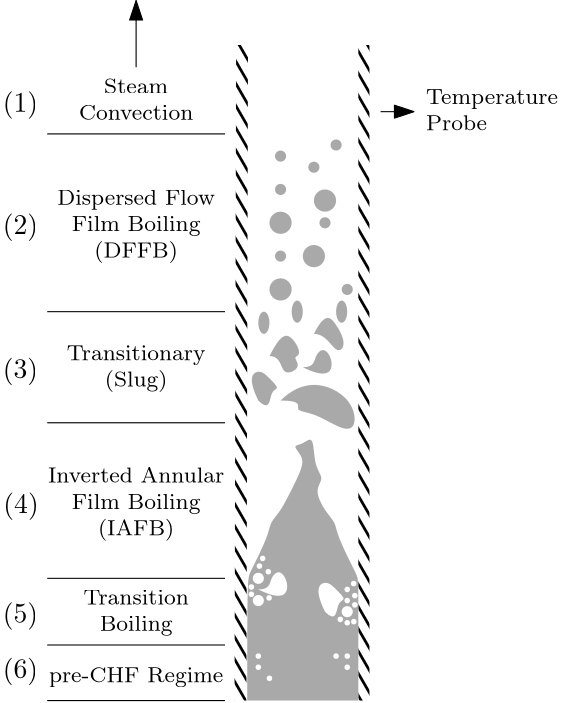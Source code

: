 <?xml version="1.0"?>
<!DOCTYPE ipe SYSTEM "ipe.dtd">
<ipe version="70206" creator="Ipe 7.2.7">
<info created="D:20171207170534" modified="D:20171207190356"/>
<ipestyle name="basic">
<symbol name="arrow/arc(spx)">
<path stroke="sym-stroke" fill="sym-stroke" pen="sym-pen">
0 0 m
-1 0.333 l
-1 -0.333 l
h
</path>
</symbol>
<symbol name="arrow/farc(spx)">
<path stroke="sym-stroke" fill="white" pen="sym-pen">
0 0 m
-1 0.333 l
-1 -0.333 l
h
</path>
</symbol>
<symbol name="arrow/ptarc(spx)">
<path stroke="sym-stroke" fill="sym-stroke" pen="sym-pen">
0 0 m
-1 0.333 l
-0.8 0 l
-1 -0.333 l
h
</path>
</symbol>
<symbol name="arrow/fptarc(spx)">
<path stroke="sym-stroke" fill="white" pen="sym-pen">
0 0 m
-1 0.333 l
-0.8 0 l
-1 -0.333 l
h
</path>
</symbol>
<symbol name="mark/circle(sx)" transformations="translations">
<path fill="sym-stroke">
0.6 0 0 0.6 0 0 e
0.4 0 0 0.4 0 0 e
</path>
</symbol>
<symbol name="mark/disk(sx)" transformations="translations">
<path fill="sym-stroke">
0.6 0 0 0.6 0 0 e
</path>
</symbol>
<symbol name="mark/fdisk(sfx)" transformations="translations">
<group>
<path fill="sym-fill">
0.5 0 0 0.5 0 0 e
</path>
<path fill="sym-stroke" fillrule="eofill">
0.6 0 0 0.6 0 0 e
0.4 0 0 0.4 0 0 e
</path>
</group>
</symbol>
<symbol name="mark/box(sx)" transformations="translations">
<path fill="sym-stroke" fillrule="eofill">
-0.6 -0.6 m
0.6 -0.6 l
0.6 0.6 l
-0.6 0.6 l
h
-0.4 -0.4 m
0.4 -0.4 l
0.4 0.4 l
-0.4 0.4 l
h
</path>
</symbol>
<symbol name="mark/square(sx)" transformations="translations">
<path fill="sym-stroke">
-0.6 -0.6 m
0.6 -0.6 l
0.6 0.6 l
-0.6 0.6 l
h
</path>
</symbol>
<symbol name="mark/fsquare(sfx)" transformations="translations">
<group>
<path fill="sym-fill">
-0.5 -0.5 m
0.5 -0.5 l
0.5 0.5 l
-0.5 0.5 l
h
</path>
<path fill="sym-stroke" fillrule="eofill">
-0.6 -0.6 m
0.6 -0.6 l
0.6 0.6 l
-0.6 0.6 l
h
-0.4 -0.4 m
0.4 -0.4 l
0.4 0.4 l
-0.4 0.4 l
h
</path>
</group>
</symbol>
<symbol name="mark/cross(sx)" transformations="translations">
<group>
<path fill="sym-stroke">
-0.43 -0.57 m
0.57 0.43 l
0.43 0.57 l
-0.57 -0.43 l
h
</path>
<path fill="sym-stroke">
-0.43 0.57 m
0.57 -0.43 l
0.43 -0.57 l
-0.57 0.43 l
h
</path>
</group>
</symbol>
<symbol name="arrow/fnormal(spx)">
<path stroke="sym-stroke" fill="white" pen="sym-pen">
0 0 m
-1 0.333 l
-1 -0.333 l
h
</path>
</symbol>
<symbol name="arrow/pointed(spx)">
<path stroke="sym-stroke" fill="sym-stroke" pen="sym-pen">
0 0 m
-1 0.333 l
-0.8 0 l
-1 -0.333 l
h
</path>
</symbol>
<symbol name="arrow/fpointed(spx)">
<path stroke="sym-stroke" fill="white" pen="sym-pen">
0 0 m
-1 0.333 l
-0.8 0 l
-1 -0.333 l
h
</path>
</symbol>
<symbol name="arrow/linear(spx)">
<path stroke="sym-stroke" pen="sym-pen">
-1 0.333 m
0 0 l
-1 -0.333 l
</path>
</symbol>
<symbol name="arrow/fdouble(spx)">
<path stroke="sym-stroke" fill="white" pen="sym-pen">
0 0 m
-1 0.333 l
-1 -0.333 l
h
-1 0 m
-2 0.333 l
-2 -0.333 l
h
</path>
</symbol>
<symbol name="arrow/double(spx)">
<path stroke="sym-stroke" fill="sym-stroke" pen="sym-pen">
0 0 m
-1 0.333 l
-1 -0.333 l
h
-1 0 m
-2 0.333 l
-2 -0.333 l
h
</path>
</symbol>
<pen name="heavier" value="0.8"/>
<pen name="fat" value="1.2"/>
<pen name="ultrafat" value="2"/>
<symbolsize name="large" value="5"/>
<symbolsize name="small" value="2"/>
<symbolsize name="tiny" value="1.1"/>
<arrowsize name="large" value="10"/>
<arrowsize name="small" value="5"/>
<arrowsize name="tiny" value="3"/>
<color name="red" value="1 0 0"/>
<color name="green" value="0 1 0"/>
<color name="blue" value="0 0 1"/>
<color name="yellow" value="1 1 0"/>
<color name="orange" value="1 0.647 0"/>
<color name="gold" value="1 0.843 0"/>
<color name="purple" value="0.627 0.125 0.941"/>
<color name="gray" value="0.745"/>
<color name="brown" value="0.647 0.165 0.165"/>
<color name="navy" value="0 0 0.502"/>
<color name="pink" value="1 0.753 0.796"/>
<color name="seagreen" value="0.18 0.545 0.341"/>
<color name="turquoise" value="0.251 0.878 0.816"/>
<color name="violet" value="0.933 0.51 0.933"/>
<color name="darkblue" value="0 0 0.545"/>
<color name="darkcyan" value="0 0.545 0.545"/>
<color name="darkgray" value="0.663"/>
<color name="darkgreen" value="0 0.392 0"/>
<color name="darkmagenta" value="0.545 0 0.545"/>
<color name="darkorange" value="1 0.549 0"/>
<color name="darkred" value="0.545 0 0"/>
<color name="lightblue" value="0.678 0.847 0.902"/>
<color name="lightcyan" value="0.878 1 1"/>
<color name="lightgray" value="0.827"/>
<color name="lightgreen" value="0.565 0.933 0.565"/>
<color name="lightyellow" value="1 1 0.878"/>
<dashstyle name="dashed" value="[4] 0"/>
<dashstyle name="dotted" value="[1 3] 0"/>
<dashstyle name="dash dotted" value="[4 2 1 2] 0"/>
<dashstyle name="dash dot dotted" value="[4 2 1 2 1 2] 0"/>
<textsize name="large" value="\large"/>
<textsize name="Large" value="\Large"/>
<textsize name="LARGE" value="\LARGE"/>
<textsize name="huge" value="\huge"/>
<textsize name="Huge" value="\Huge"/>
<textsize name="small" value="\small"/>
<textsize name="footnote" value="\footnotesize"/>
<textsize name="tiny" value="\tiny"/>
<textstyle name="center" begin="\begin{center}" end="\end{center}"/>
<textstyle name="itemize" begin="\begin{itemize}" end="\end{itemize}"/>
<textstyle name="item" begin="\begin{itemize}\item{}" end="\end{itemize}"/>
<gridsize name="4 pts" value="4"/>
<gridsize name="8 pts (~3 mm)" value="8"/>
<gridsize name="16 pts (~6 mm)" value="16"/>
<gridsize name="32 pts (~12 mm)" value="32"/>
<gridsize name="10 pts (~3.5 mm)" value="10"/>
<gridsize name="20 pts (~7 mm)" value="20"/>
<gridsize name="14 pts (~5 mm)" value="14"/>
<gridsize name="28 pts (~10 mm)" value="28"/>
<gridsize name="56 pts (~20 mm)" value="56"/>
<anglesize name="90 deg" value="90"/>
<anglesize name="60 deg" value="60"/>
<anglesize name="45 deg" value="45"/>
<anglesize name="30 deg" value="30"/>
<anglesize name="22.5 deg" value="22.5"/>
<opacity name="10%" value="0.1"/>
<opacity name="30%" value="0.3"/>
<opacity name="50%" value="0.5"/>
<opacity name="75%" value="0.75"/>
<tiling name="falling" angle="-60" step="4" width="1"/>
<tiling name="rising" angle="30" step="4" width="1"/>
</ipestyle>
<page>
<layer name="alpha"/>
<view layers="alpha" active="alpha"/>
<text layer="alpha" matrix="1 0 0 1 44 -160" transformations="translations" pos="220 716" stroke="black" type="minipage" width="64" height="10.72" depth="5.74" valign="top" size="footnote" style="center">Transition Boiling</text>
<path matrix="0.00452295 1.84369 -1.06777 0.00307462 1001.55 337.082" fill="black" tiling="falling">
96 628 m
96 624 l
224 624 l
224 628 l
h
</path>
<path matrix="0 1.84375 -1 0 1004 339" fill="black" tiling="falling">
96 628 m
96 624 l
224 624 l
224 628 l
h
</path>
<path fill="darkgray">
336 516 m
336 560
336 560
344 576
344 580
348 584
352 592
356 600
356 604
352 608
356 608
360 612
360 600
364 596
360 592
364 584
368 580
368 576
376 560
376 560
376 516
376 516
376 516
336 516 c
</path>
<path matrix="1 0 0 1 0 16" fill="darkgray">
344 624 m
348 632
352 632
356 624
352 624
356 620
348 616
348 624
344 624 c
</path>
<path matrix="1 0 0 1 -4 20" fill="darkgray">
360 616 m
368 612
372 616
368 624
364 620
364 616
360 616 c
</path>
<path matrix="1 0 0 1 -4 16" fill="darkgray">
344 608 m
340 616
344 620
348 616
352 612
348 612
348 604
344 608 c
</path>
<path matrix="1 0 0 1 0 16" fill="darkgray">
360 632 m
364 640
368 636
372 628
368 624
364 632
360 632 c
</path>
<path matrix="1 0 0 1 4 8" fill="darkgray">
344 616 m
352 624
368 620
372 608
368 604
356 612
348 612
352 616
344 616 c
</path>
<path fill="darkgray">
4 0 0 4 348 664 e
</path>
<path fill="darkgray">
4 0 0 4 360 676 e
</path>
<path fill="darkgray">
4 0 0 4 348 688 e
</path>
<path fill="darkgray">
2 0 0 2 360 708 e
</path>
<path fill="darkgray">
4 0 0 4 364 696 e
</path>
<path matrix="1 0 0 1 -12 4" fill="darkgray">
2 0 0 2 360 708 e
</path>
<path matrix="1 0 0 1 8 8" fill="darkgray">
2 0 0 2 360 708 e
</path>
<path matrix="1 0 0 1 -12 -8" fill="darkgray">
2 0 0 2 360 708 e
</path>
<path matrix="1 0 0 1 4 -20" fill="darkgray">
2 0 0 2 360 708 e
</path>
<path matrix="1 0 0 1 -12 -32" fill="darkgray">
2 0 0 2 360 708 e
</path>
<path matrix="1 0 0 1 12 -44" fill="darkgray">
2 0 0 2 360 708 e
</path>
<path matrix="1 0 0 1 -20 -148" fill="white">
2 0 0 2 360 708 e
</path>
<path matrix="1 0 0 1 -20 -156" fill="white">
2 0 0 2 360 708 e
</path>
<path matrix="1 0 0 1 12 -152" fill="white">
1 0 0 1 360 708 e
</path>
<path matrix="1 0 0 1 12 -160" fill="white">
2 0 0 2 360 708 e
</path>
<path matrix="1 0 0 1 -20 -60" fill="white">
360 616 m
368 612
372 616
368 624
364 620
364 616
360 616 c
</path>
<path matrix="1 0 0 1 20 -60" fill="white">
344 608 m
340 616
344 620
348 616
352 612
348 612
348 604
344 608 c
</path>
<path matrix="2 0 0 1 -504 -4" stroke="black">
384 660 m
416 660 l
</path>
<path matrix="2 0 0 1 -504 0" stroke="black">
384 720 m
416 720 l
</path>
<path matrix="2 0 0 1 -504 4" stroke="black">
384 612 m
416 612 l
</path>
<path matrix="2 0 0 1 -504 0" stroke="black">
384 560 m
416 560 l
</path>
<path matrix="2 0 0 1 -504 -8" stroke="black">
384 544 m
416 544 l
</path>
<path matrix="2 0 0 1 -504 0" stroke="black">
384 516 m
416 516 l
</path>
<text matrix="1 0 0 1 44 -16" transformations="translations" pos="220 716" stroke="black" type="minipage" width="64" height="15.706" depth="10.75" valign="top" size="footnote" style="center">Dispersed Flow \\
Film Boiling \\
(DFFB)</text>
<text matrix="1 0 0 1 44 -72" transformations="translations" pos="220 716" stroke="black" type="minipage" width="64" height="10.943" depth="5.96" valign="top" size="footnote" style="center">Transitionary \\
(Slug)</text>
<text matrix="1 0 0 1 44 -116" transformations="translations" pos="220 716" stroke="black" type="minipage" width="64" height="15.706" depth="10.75" valign="top" size="footnote" style="center">Inverted Annular \\
Film Boiling \\
(IAFB)</text>
<path matrix="0.5 0 0 1 168 -12" fill="darkgray">
4 0 0 4 348 664 e
</path>
<path matrix="0.5 0 0 1 180 -8" fill="darkgray">
4 0 0 4 348 664 e
</path>
<path matrix="0.5 0 0 1 196 -8" fill="darkgray">
4 0 0 4 348 664 e
</path>
<text matrix="1 0 0 1 44 -188" transformations="translations" pos="220 716" stroke="black" type="minipage" width="64" height="5.996" depth="1" valign="top" size="footnote" style="center">pre-CHF Regime</text>
<path matrix="1 0 0 1 14.3789 -163.591" fill="white">
1 0 0 1 360 708 e
</path>
<path matrix="1 0 0 1 14.3196 -149.878" fill="white">
1 0 0 1 360 708 e
</path>
<path matrix="1 0 0 1 12 -164" fill="white">
1 0 0 1 360 708 e
</path>
<path matrix="1 0 0 1 12 -156" fill="white">
1 0 0 1 360 708 e
</path>
<path matrix="1 0 0 1 14.7281 -157.562" fill="white">
1 0 0 1 360 708 e
</path>
<path matrix="1 0 0 1 9.50895 -162.781" fill="white">
1 0 0 1 360 708 e
</path>
<path matrix="1 0 0 1 14.7281 -154.227" fill="white">
1 0 0 1 360 708 e
</path>
<path matrix="1 0 0 1 -22.5045 -151.13" fill="white">
1 0 0 1 360 708 e
</path>
<path matrix="1 0 0 1 -19.605 -143.591" fill="white">
1 0 0 1 360 708 e
</path>
<path matrix="1 0 0 1 -16.4156 -145.621" fill="white">
1 0 0 1 360 708 e
</path>
<path matrix="1 0 0 1 -22.5045 -153.739" fill="white">
1 0 0 1 360 708 e
</path>
<path matrix="1 0 0 1 -16.1256 -155.044" fill="white">
1 0 0 1 360 708 e
</path>
<path matrix="1 0 0 1 -18.4452 -140.837" fill="white">
1 0 0 1 360 708 e
</path>
<text matrix="1 0 0 1 44 24" transformations="translations" pos="220 716" stroke="black" type="minipage" width="64" height="9.941" depth="4.97" valign="top" size="footnote" style="center">Steam Convection</text>
<path matrix="1 0 0 3 -120 -1488" stroke="black" arrow="normal/normal">
416 744 m
416 752 l
</path>
<text matrix="1 0 0 1 -236 -4" transformations="translations" pos="484 732" stroke="black" type="label" width="12.73" height="7.473" depth="2.49" valign="baseline">(1)</text>
<text matrix="1 0 0 1 -236 -48" transformations="translations" pos="484 732" stroke="black" type="label" width="12.73" height="7.473" depth="2.49" valign="baseline">(2)</text>
<text matrix="1 0 0 1 -236 -100" transformations="translations" pos="484 732" stroke="black" type="label" width="12.73" height="7.473" depth="2.49" valign="baseline">(3)</text>
<text matrix="0.997397 0.0721114 -0.0721114 0.997397 -181.758 -181.449" transformations="translations" pos="484 732" stroke="black" type="label" width="12.73" height="7.473" depth="2.49" valign="baseline">(4)</text>
<text matrix="1 0 0 1 -236 -188" transformations="translations" pos="484 732" stroke="black" type="label" width="12.73" height="7.473" depth="2.49" valign="baseline">(5)</text>
<text matrix="1 0 0 1 -236 -208" transformations="translations" pos="484 732" stroke="black" type="label" width="12.73" height="7.473" depth="2.49" valign="baseline">(6)</text>
<path matrix="1 0 0 1 12 -180" fill="white">
1 0 0 1 360 708 e
</path>
<path matrix="1 0 0 1 8 -176" fill="white">
1 0 0 1 360 708 e
</path>
<path matrix="1 0 0 1 12 -176" fill="white">
1 0 0 1 360 708 e
</path>
<path matrix="1 0 0 1 -20 -180" fill="white">
1 0 0 1 360 708 e
</path>
<path matrix="1 0 0 1 -20 -176" fill="white">
1 0 0 1 360 708 e
</path>
<path matrix="1 0 0 1 -16 -184" fill="white">
1 0 0 1 360 708 e
</path>
<text matrix="1 0 0 1 217.571 14.3756" transformations="translations" pos="182.789 721.833" stroke="black" type="minipage" width="51.633" height="9.941" depth="4.97" valign="top" size="footnote">Temperature\\
Probe</text>
<path stroke="black" arrow="normal/normal">
384 728 m
396 728 l
</path>
</page>
</ipe>
